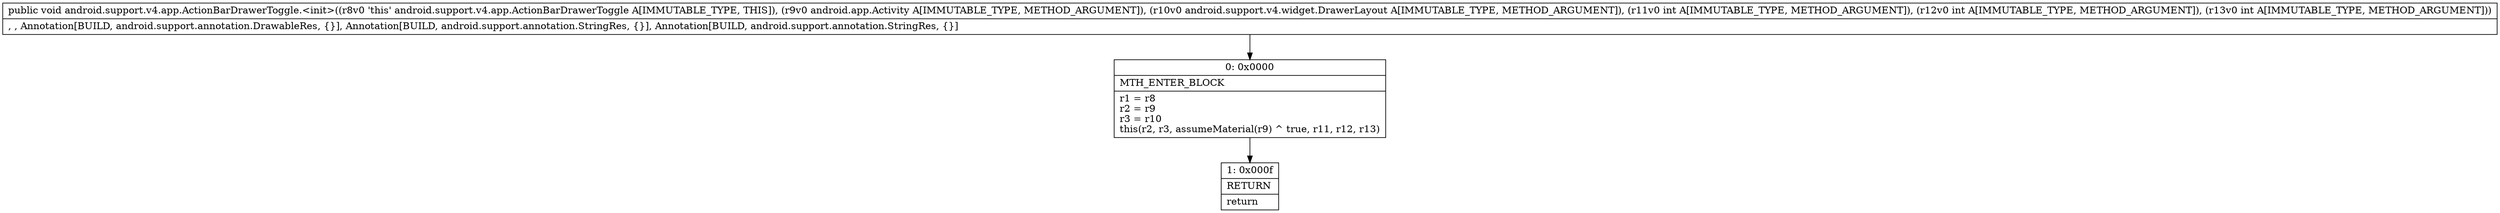 digraph "CFG forandroid.support.v4.app.ActionBarDrawerToggle.\<init\>(Landroid\/app\/Activity;Landroid\/support\/v4\/widget\/DrawerLayout;III)V" {
Node_0 [shape=record,label="{0\:\ 0x0000|MTH_ENTER_BLOCK\l|r1 = r8\lr2 = r9\lr3 = r10\lthis(r2, r3, assumeMaterial(r9) ^ true, r11, r12, r13)\l}"];
Node_1 [shape=record,label="{1\:\ 0x000f|RETURN\l|return\l}"];
MethodNode[shape=record,label="{public void android.support.v4.app.ActionBarDrawerToggle.\<init\>((r8v0 'this' android.support.v4.app.ActionBarDrawerToggle A[IMMUTABLE_TYPE, THIS]), (r9v0 android.app.Activity A[IMMUTABLE_TYPE, METHOD_ARGUMENT]), (r10v0 android.support.v4.widget.DrawerLayout A[IMMUTABLE_TYPE, METHOD_ARGUMENT]), (r11v0 int A[IMMUTABLE_TYPE, METHOD_ARGUMENT]), (r12v0 int A[IMMUTABLE_TYPE, METHOD_ARGUMENT]), (r13v0 int A[IMMUTABLE_TYPE, METHOD_ARGUMENT]))  | , , Annotation[BUILD, android.support.annotation.DrawableRes, \{\}], Annotation[BUILD, android.support.annotation.StringRes, \{\}], Annotation[BUILD, android.support.annotation.StringRes, \{\}]\l}"];
MethodNode -> Node_0;
Node_0 -> Node_1;
}

